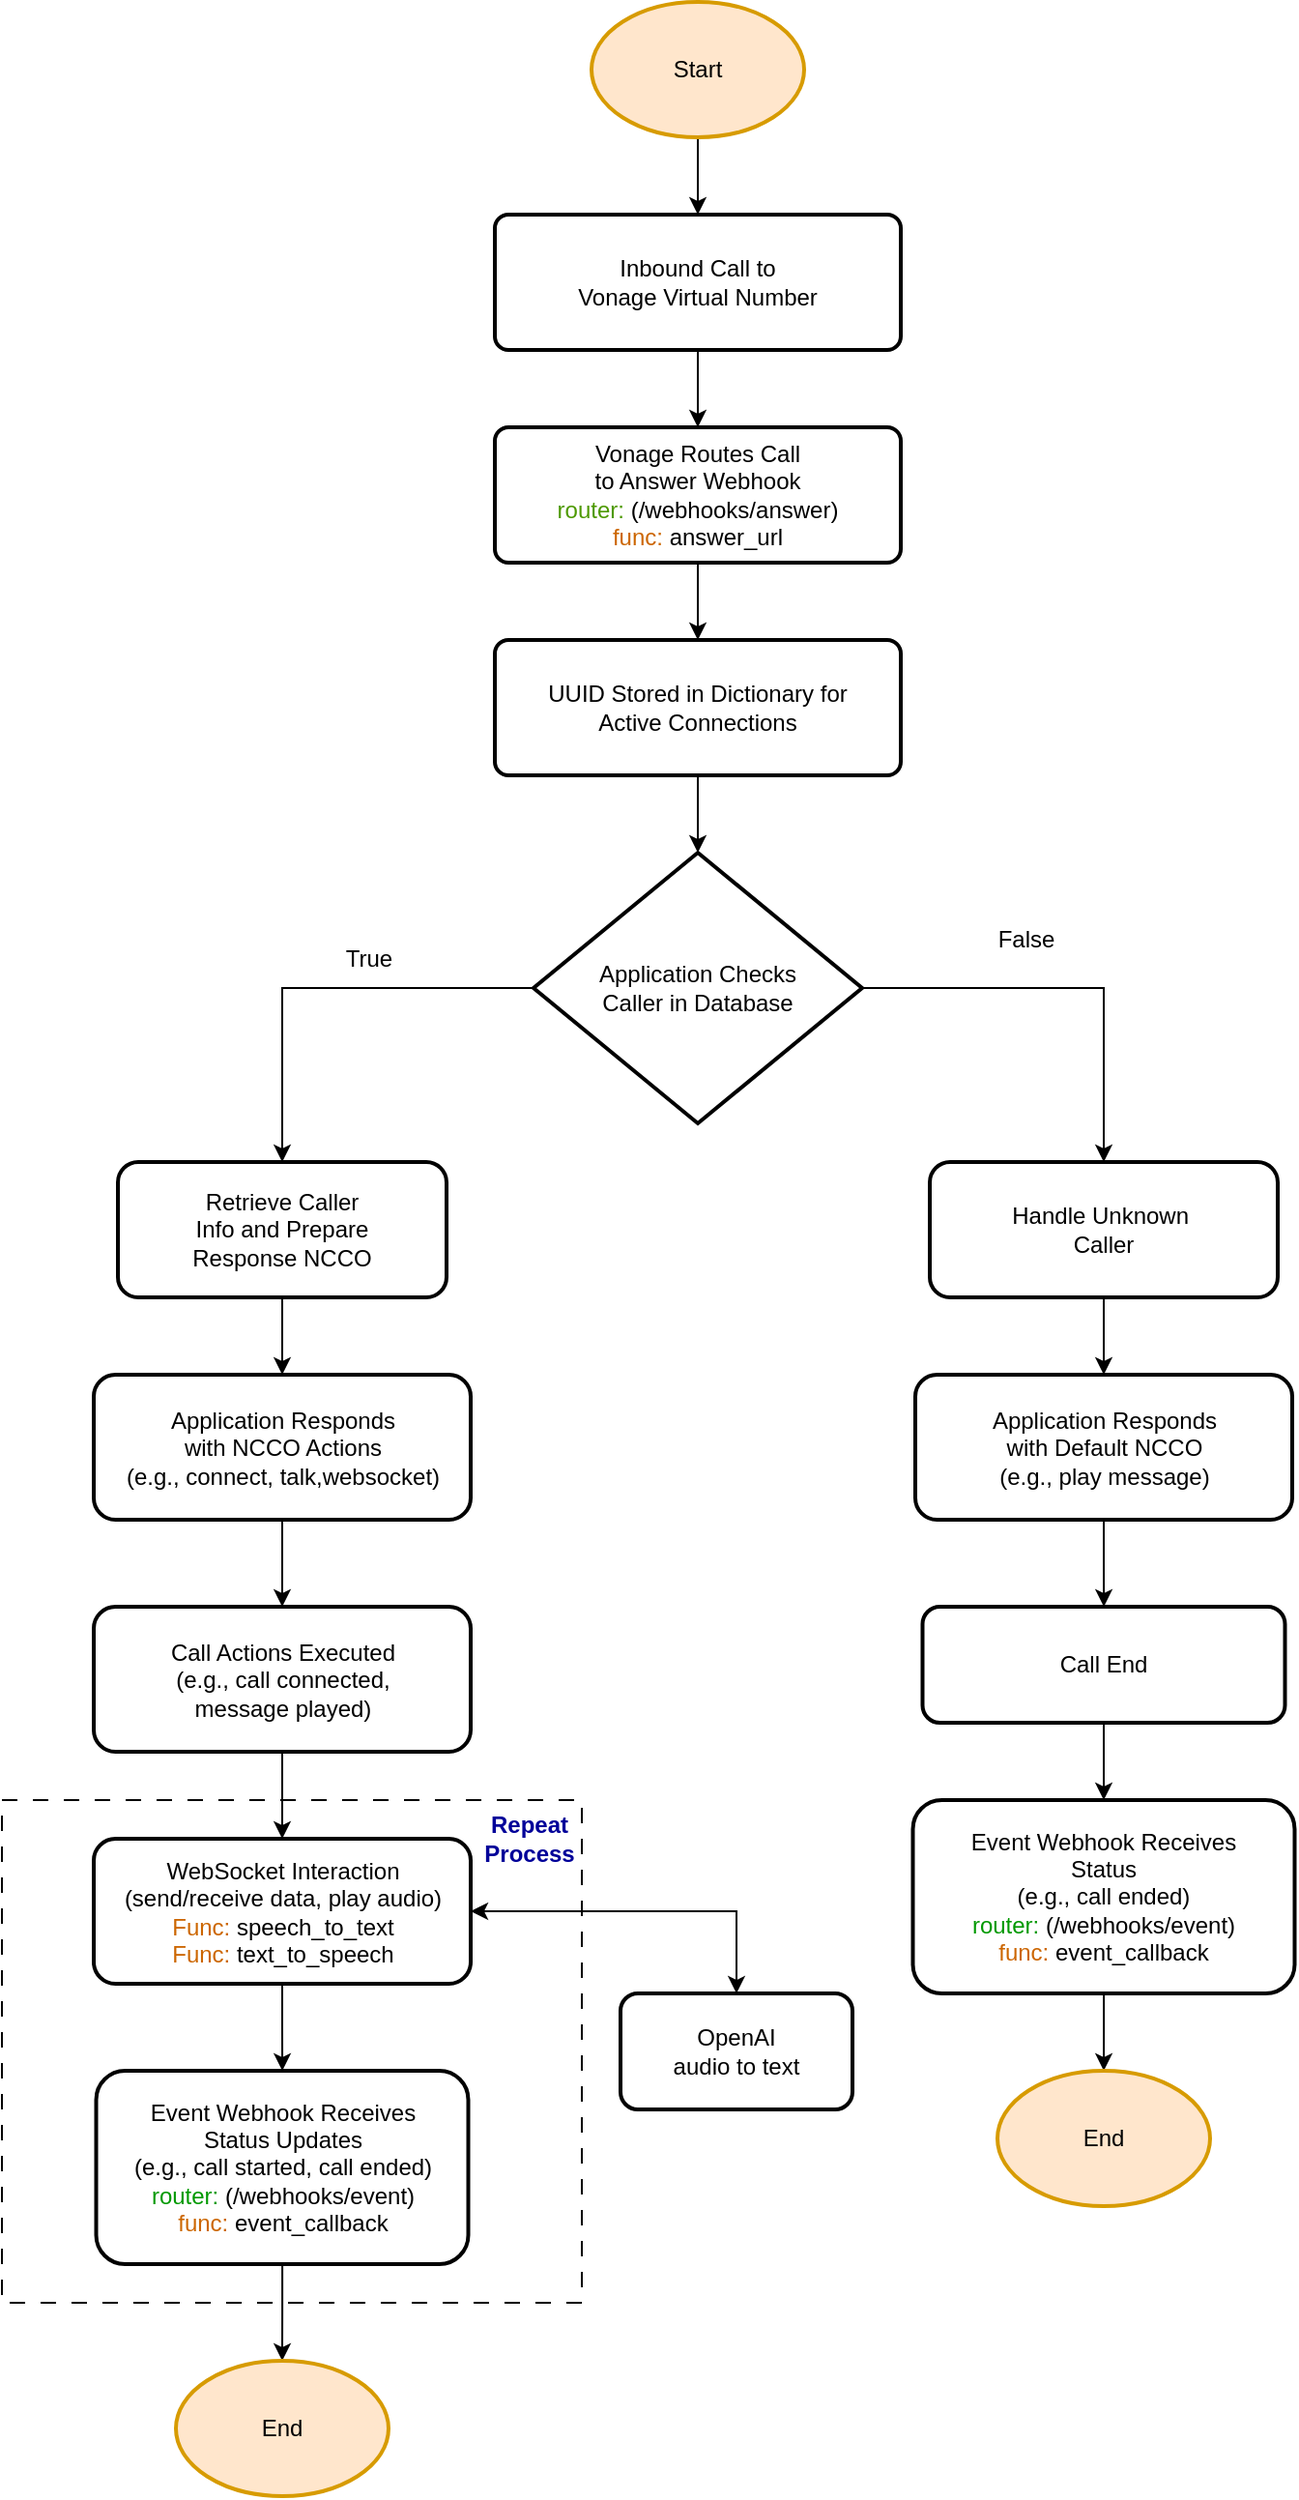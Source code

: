 <mxfile version="24.4.8" type="device">
  <diagram id="C5RBs43oDa-KdzZeNtuy" name="Page-1">
    <mxGraphModel dx="866" dy="420" grid="1" gridSize="10" guides="1" tooltips="1" connect="1" arrows="1" fold="1" page="1" pageScale="1" pageWidth="827" pageHeight="1169" math="0" shadow="0">
      <root>
        <mxCell id="WIyWlLk6GJQsqaUBKTNV-0" />
        <mxCell id="WIyWlLk6GJQsqaUBKTNV-1" parent="WIyWlLk6GJQsqaUBKTNV-0" />
        <mxCell id="IaaBdmKqx7iMcMQMVTat-9" value="" style="edgeStyle=orthogonalEdgeStyle;rounded=0;orthogonalLoop=1;jettySize=auto;html=1;" edge="1" parent="WIyWlLk6GJQsqaUBKTNV-1" source="IaaBdmKqx7iMcMQMVTat-2" target="IaaBdmKqx7iMcMQMVTat-5">
          <mxGeometry relative="1" as="geometry" />
        </mxCell>
        <mxCell id="IaaBdmKqx7iMcMQMVTat-2" value="&lt;div&gt;Inbound Call to&lt;/div&gt;&lt;div&gt;Vonage Virtual Number&lt;/div&gt;" style="rounded=1;whiteSpace=wrap;html=1;absoluteArcSize=1;arcSize=14;strokeWidth=2;" vertex="1" parent="WIyWlLk6GJQsqaUBKTNV-1">
          <mxGeometry x="275" y="140" width="210" height="70" as="geometry" />
        </mxCell>
        <mxCell id="IaaBdmKqx7iMcMQMVTat-4" value="" style="edgeStyle=orthogonalEdgeStyle;rounded=0;orthogonalLoop=1;jettySize=auto;html=1;" edge="1" parent="WIyWlLk6GJQsqaUBKTNV-1" source="IaaBdmKqx7iMcMQMVTat-3" target="IaaBdmKqx7iMcMQMVTat-2">
          <mxGeometry relative="1" as="geometry" />
        </mxCell>
        <mxCell id="IaaBdmKqx7iMcMQMVTat-3" value="Start" style="strokeWidth=2;html=1;shape=mxgraph.flowchart.start_1;whiteSpace=wrap;fillColor=#ffe6cc;strokeColor=#d79b00;" vertex="1" parent="WIyWlLk6GJQsqaUBKTNV-1">
          <mxGeometry x="325" y="30" width="110" height="70" as="geometry" />
        </mxCell>
        <mxCell id="IaaBdmKqx7iMcMQMVTat-11" value="" style="edgeStyle=orthogonalEdgeStyle;rounded=0;orthogonalLoop=1;jettySize=auto;html=1;" edge="1" parent="WIyWlLk6GJQsqaUBKTNV-1" source="IaaBdmKqx7iMcMQMVTat-5" target="IaaBdmKqx7iMcMQMVTat-10">
          <mxGeometry relative="1" as="geometry" />
        </mxCell>
        <mxCell id="IaaBdmKqx7iMcMQMVTat-5" value="&lt;div&gt;Vonage Routes Call&lt;/div&gt;&lt;div&gt;to Answer Webhook&lt;/div&gt;&lt;div&gt;&lt;font color=&quot;#4d9900&quot;&gt;router:&lt;/font&gt; (/webhooks/answer)&lt;/div&gt;&lt;div&gt;&lt;font color=&quot;#cc6600&quot;&gt;func:&lt;/font&gt; answer_url&lt;/div&gt;" style="rounded=1;whiteSpace=wrap;html=1;absoluteArcSize=1;arcSize=14;strokeWidth=2;" vertex="1" parent="WIyWlLk6GJQsqaUBKTNV-1">
          <mxGeometry x="275" y="250" width="210" height="70" as="geometry" />
        </mxCell>
        <mxCell id="IaaBdmKqx7iMcMQMVTat-16" value="" style="edgeStyle=orthogonalEdgeStyle;rounded=0;orthogonalLoop=1;jettySize=auto;html=1;" edge="1" parent="WIyWlLk6GJQsqaUBKTNV-1" source="IaaBdmKqx7iMcMQMVTat-10" target="IaaBdmKqx7iMcMQMVTat-15">
          <mxGeometry relative="1" as="geometry" />
        </mxCell>
        <mxCell id="IaaBdmKqx7iMcMQMVTat-10" value="UUID Stored in Dictionary for&#xa;Active Connections" style="rounded=1;whiteSpace=wrap;html=1;absoluteArcSize=1;arcSize=14;strokeWidth=2;" vertex="1" parent="WIyWlLk6GJQsqaUBKTNV-1">
          <mxGeometry x="275" y="360" width="210" height="70" as="geometry" />
        </mxCell>
        <mxCell id="IaaBdmKqx7iMcMQMVTat-18" value="" style="edgeStyle=orthogonalEdgeStyle;rounded=0;orthogonalLoop=1;jettySize=auto;html=1;" edge="1" parent="WIyWlLk6GJQsqaUBKTNV-1" source="IaaBdmKqx7iMcMQMVTat-15" target="IaaBdmKqx7iMcMQMVTat-17">
          <mxGeometry relative="1" as="geometry" />
        </mxCell>
        <mxCell id="IaaBdmKqx7iMcMQMVTat-20" value="" style="edgeStyle=orthogonalEdgeStyle;rounded=0;orthogonalLoop=1;jettySize=auto;html=1;" edge="1" parent="WIyWlLk6GJQsqaUBKTNV-1" source="IaaBdmKqx7iMcMQMVTat-15" target="IaaBdmKqx7iMcMQMVTat-19">
          <mxGeometry relative="1" as="geometry" />
        </mxCell>
        <mxCell id="IaaBdmKqx7iMcMQMVTat-15" value="Application Checks&#xa;Caller in Database" style="strokeWidth=2;html=1;shape=mxgraph.flowchart.decision;whiteSpace=wrap;" vertex="1" parent="WIyWlLk6GJQsqaUBKTNV-1">
          <mxGeometry x="295" y="470" width="170" height="140" as="geometry" />
        </mxCell>
        <mxCell id="IaaBdmKqx7iMcMQMVTat-24" value="" style="edgeStyle=orthogonalEdgeStyle;rounded=0;orthogonalLoop=1;jettySize=auto;html=1;" edge="1" parent="WIyWlLk6GJQsqaUBKTNV-1" source="IaaBdmKqx7iMcMQMVTat-17" target="IaaBdmKqx7iMcMQMVTat-23">
          <mxGeometry relative="1" as="geometry" />
        </mxCell>
        <mxCell id="IaaBdmKqx7iMcMQMVTat-17" value="Retrieve Caller&#xa;Info and Prepare&#xa;Response NCCO" style="rounded=1;whiteSpace=wrap;html=1;strokeWidth=2;" vertex="1" parent="WIyWlLk6GJQsqaUBKTNV-1">
          <mxGeometry x="80" y="630" width="170" height="70" as="geometry" />
        </mxCell>
        <mxCell id="IaaBdmKqx7iMcMQMVTat-26" value="" style="edgeStyle=orthogonalEdgeStyle;rounded=0;orthogonalLoop=1;jettySize=auto;html=1;" edge="1" parent="WIyWlLk6GJQsqaUBKTNV-1" source="IaaBdmKqx7iMcMQMVTat-19" target="IaaBdmKqx7iMcMQMVTat-25">
          <mxGeometry relative="1" as="geometry" />
        </mxCell>
        <mxCell id="IaaBdmKqx7iMcMQMVTat-19" value="Handle Unknown &#xa;Caller" style="rounded=1;whiteSpace=wrap;html=1;strokeWidth=2;" vertex="1" parent="WIyWlLk6GJQsqaUBKTNV-1">
          <mxGeometry x="500" y="630" width="180" height="70" as="geometry" />
        </mxCell>
        <mxCell id="IaaBdmKqx7iMcMQMVTat-21" value="True" style="text;html=1;align=center;verticalAlign=middle;whiteSpace=wrap;rounded=0;" vertex="1" parent="WIyWlLk6GJQsqaUBKTNV-1">
          <mxGeometry x="180" y="510" width="60" height="30" as="geometry" />
        </mxCell>
        <mxCell id="IaaBdmKqx7iMcMQMVTat-22" value="False" style="text;html=1;align=center;verticalAlign=middle;whiteSpace=wrap;rounded=0;" vertex="1" parent="WIyWlLk6GJQsqaUBKTNV-1">
          <mxGeometry x="520" y="500" width="60" height="30" as="geometry" />
        </mxCell>
        <mxCell id="IaaBdmKqx7iMcMQMVTat-29" value="" style="edgeStyle=orthogonalEdgeStyle;rounded=0;orthogonalLoop=1;jettySize=auto;html=1;" edge="1" parent="WIyWlLk6GJQsqaUBKTNV-1" source="IaaBdmKqx7iMcMQMVTat-23" target="IaaBdmKqx7iMcMQMVTat-27">
          <mxGeometry relative="1" as="geometry" />
        </mxCell>
        <mxCell id="IaaBdmKqx7iMcMQMVTat-23" value="Application Responds&#xa;with NCCO Actions&#xa;(e.g., connect, talk,websocket)" style="whiteSpace=wrap;html=1;rounded=1;strokeWidth=2;" vertex="1" parent="WIyWlLk6GJQsqaUBKTNV-1">
          <mxGeometry x="67.5" y="740" width="195" height="75" as="geometry" />
        </mxCell>
        <mxCell id="IaaBdmKqx7iMcMQMVTat-30" value="" style="edgeStyle=orthogonalEdgeStyle;rounded=0;orthogonalLoop=1;jettySize=auto;html=1;" edge="1" parent="WIyWlLk6GJQsqaUBKTNV-1" source="IaaBdmKqx7iMcMQMVTat-25" target="IaaBdmKqx7iMcMQMVTat-28">
          <mxGeometry relative="1" as="geometry" />
        </mxCell>
        <mxCell id="IaaBdmKqx7iMcMQMVTat-25" value="Application Responds&#xa;with Default NCCO&#xa;(e.g., play message)" style="whiteSpace=wrap;html=1;rounded=1;strokeWidth=2;" vertex="1" parent="WIyWlLk6GJQsqaUBKTNV-1">
          <mxGeometry x="492.5" y="740" width="195" height="75" as="geometry" />
        </mxCell>
        <mxCell id="IaaBdmKqx7iMcMQMVTat-27" value="&lt;div&gt;Call Actions Executed&lt;/div&gt;&lt;div&gt;(e.g., call connected,&lt;/div&gt;&lt;div&gt;message played)&lt;/div&gt;" style="whiteSpace=wrap;html=1;rounded=1;strokeWidth=2;" vertex="1" parent="WIyWlLk6GJQsqaUBKTNV-1">
          <mxGeometry x="67.5" y="860" width="195" height="75" as="geometry" />
        </mxCell>
        <mxCell id="IaaBdmKqx7iMcMQMVTat-55" value="" style="edgeStyle=orthogonalEdgeStyle;rounded=0;orthogonalLoop=1;jettySize=auto;html=1;" edge="1" parent="WIyWlLk6GJQsqaUBKTNV-1" source="IaaBdmKqx7iMcMQMVTat-28" target="IaaBdmKqx7iMcMQMVTat-35">
          <mxGeometry relative="1" as="geometry" />
        </mxCell>
        <mxCell id="IaaBdmKqx7iMcMQMVTat-28" value="Call End" style="whiteSpace=wrap;html=1;rounded=1;strokeWidth=2;" vertex="1" parent="WIyWlLk6GJQsqaUBKTNV-1">
          <mxGeometry x="496.25" y="860" width="187.5" height="60" as="geometry" />
        </mxCell>
        <mxCell id="IaaBdmKqx7iMcMQMVTat-36" value="" style="edgeStyle=orthogonalEdgeStyle;rounded=0;orthogonalLoop=1;jettySize=auto;html=1;" edge="1" parent="WIyWlLk6GJQsqaUBKTNV-1" source="IaaBdmKqx7iMcMQMVTat-31" target="IaaBdmKqx7iMcMQMVTat-34">
          <mxGeometry relative="1" as="geometry" />
        </mxCell>
        <mxCell id="IaaBdmKqx7iMcMQMVTat-37" value="" style="edgeStyle=orthogonalEdgeStyle;rounded=0;orthogonalLoop=1;jettySize=auto;html=1;" edge="1" parent="WIyWlLk6GJQsqaUBKTNV-1" target="IaaBdmKqx7iMcMQMVTat-35">
          <mxGeometry relative="1" as="geometry">
            <mxPoint x="589.941" y="1045.0" as="sourcePoint" />
          </mxGeometry>
        </mxCell>
        <mxCell id="IaaBdmKqx7iMcMQMVTat-39" value="" style="edgeStyle=orthogonalEdgeStyle;rounded=0;orthogonalLoop=1;jettySize=auto;html=1;" edge="1" parent="WIyWlLk6GJQsqaUBKTNV-1" source="IaaBdmKqx7iMcMQMVTat-35" target="IaaBdmKqx7iMcMQMVTat-38">
          <mxGeometry relative="1" as="geometry" />
        </mxCell>
        <mxCell id="IaaBdmKqx7iMcMQMVTat-35" value="Event Webhook Receives&lt;br&gt;Status&lt;br&gt;(e.g., call ended)&lt;br&gt;&lt;font color=&quot;#009900&quot;&gt;router:&lt;/font&gt; (/webhooks/event)&lt;br&gt;&lt;font color=&quot;#cc6600&quot;&gt;func:&lt;/font&gt; event_callback" style="whiteSpace=wrap;html=1;rounded=1;strokeWidth=2;" vertex="1" parent="WIyWlLk6GJQsqaUBKTNV-1">
          <mxGeometry x="491.25" y="960" width="197.5" height="100" as="geometry" />
        </mxCell>
        <mxCell id="IaaBdmKqx7iMcMQMVTat-40" value="" style="verticalLabelPosition=bottom;verticalAlign=top;html=1;shape=mxgraph.basic.rect;fillColor2=none;strokeWidth=1;size=120;indent=100;dashed=1;dashPattern=8 8;" vertex="1" parent="WIyWlLk6GJQsqaUBKTNV-1">
          <mxGeometry x="20" y="960" width="300" height="260" as="geometry" />
        </mxCell>
        <mxCell id="IaaBdmKqx7iMcMQMVTat-38" value="End" style="strokeWidth=2;html=1;shape=mxgraph.flowchart.start_1;whiteSpace=wrap;fillColor=#ffe6cc;strokeColor=#d79b00;" vertex="1" parent="WIyWlLk6GJQsqaUBKTNV-1">
          <mxGeometry x="535" y="1100" width="110" height="70" as="geometry" />
        </mxCell>
        <mxCell id="IaaBdmKqx7iMcMQMVTat-42" value="" style="edgeStyle=orthogonalEdgeStyle;rounded=0;orthogonalLoop=1;jettySize=auto;html=1;" edge="1" parent="WIyWlLk6GJQsqaUBKTNV-1" source="IaaBdmKqx7iMcMQMVTat-31" target="IaaBdmKqx7iMcMQMVTat-34">
          <mxGeometry relative="1" as="geometry" />
        </mxCell>
        <mxCell id="IaaBdmKqx7iMcMQMVTat-61" value="" style="edgeStyle=orthogonalEdgeStyle;rounded=0;orthogonalLoop=1;jettySize=auto;html=1;startArrow=classic;startFill=1;" edge="1" parent="WIyWlLk6GJQsqaUBKTNV-1" source="IaaBdmKqx7iMcMQMVTat-31" target="IaaBdmKqx7iMcMQMVTat-60">
          <mxGeometry relative="1" as="geometry" />
        </mxCell>
        <mxCell id="IaaBdmKqx7iMcMQMVTat-31" value="&lt;div&gt;&lt;div&gt;WebSocket Interaction&lt;/div&gt;&lt;div&gt;(send/receive data, play audio)&lt;/div&gt;&lt;div&gt;&lt;font color=&quot;#cc6600&quot;&gt;Func:&lt;/font&gt; speech_to_text&lt;/div&gt;&lt;div&gt;&lt;font color=&quot;#cc6600&quot;&gt;Func:&lt;/font&gt; text_to_speech&lt;/div&gt;&lt;/div&gt;" style="whiteSpace=wrap;html=1;rounded=1;strokeWidth=2;" vertex="1" parent="WIyWlLk6GJQsqaUBKTNV-1">
          <mxGeometry x="67.5" y="980" width="195" height="75" as="geometry" />
        </mxCell>
        <mxCell id="IaaBdmKqx7iMcMQMVTat-44" value="" style="edgeStyle=orthogonalEdgeStyle;rounded=0;orthogonalLoop=1;jettySize=auto;html=1;" edge="1" parent="WIyWlLk6GJQsqaUBKTNV-1" source="IaaBdmKqx7iMcMQMVTat-34" target="IaaBdmKqx7iMcMQMVTat-43">
          <mxGeometry relative="1" as="geometry" />
        </mxCell>
        <mxCell id="IaaBdmKqx7iMcMQMVTat-34" value="&lt;div&gt;Event Webhook Receives&lt;/div&gt;&lt;div&gt;Status Updates&lt;/div&gt;&lt;div&gt;(e.g., call started, call ended)&lt;/div&gt;&lt;div&gt;&lt;font color=&quot;#009900&quot;&gt;router:&lt;/font&gt; (/webhooks/event)&lt;/div&gt;&lt;div&gt;&lt;font color=&quot;#cc6600&quot;&gt;func:&lt;/font&gt; event_callback&lt;/div&gt;" style="whiteSpace=wrap;html=1;rounded=1;strokeWidth=2;" vertex="1" parent="WIyWlLk6GJQsqaUBKTNV-1">
          <mxGeometry x="68.75" y="1100" width="192.5" height="100" as="geometry" />
        </mxCell>
        <mxCell id="IaaBdmKqx7iMcMQMVTat-43" value="End" style="strokeWidth=2;html=1;shape=mxgraph.flowchart.start_1;whiteSpace=wrap;fillColor=#ffe6cc;strokeColor=#d79b00;" vertex="1" parent="WIyWlLk6GJQsqaUBKTNV-1">
          <mxGeometry x="110" y="1250" width="110" height="70" as="geometry" />
        </mxCell>
        <mxCell id="IaaBdmKqx7iMcMQMVTat-46" value="Repeat Process" style="text;html=1;align=center;verticalAlign=middle;whiteSpace=wrap;rounded=0;fontStyle=1;fontColor=#000099;" vertex="1" parent="WIyWlLk6GJQsqaUBKTNV-1">
          <mxGeometry x="262.5" y="965" width="60" height="30" as="geometry" />
        </mxCell>
        <mxCell id="IaaBdmKqx7iMcMQMVTat-52" value="" style="edgeStyle=orthogonalEdgeStyle;rounded=0;orthogonalLoop=1;jettySize=auto;html=1;" edge="1" parent="WIyWlLk6GJQsqaUBKTNV-1" source="IaaBdmKqx7iMcMQMVTat-27" target="IaaBdmKqx7iMcMQMVTat-31">
          <mxGeometry relative="1" as="geometry" />
        </mxCell>
        <mxCell id="IaaBdmKqx7iMcMQMVTat-60" value="OpenAI&lt;div&gt;audio to text&lt;/div&gt;" style="whiteSpace=wrap;html=1;rounded=1;strokeWidth=2;" vertex="1" parent="WIyWlLk6GJQsqaUBKTNV-1">
          <mxGeometry x="340" y="1060" width="120" height="60" as="geometry" />
        </mxCell>
      </root>
    </mxGraphModel>
  </diagram>
</mxfile>
